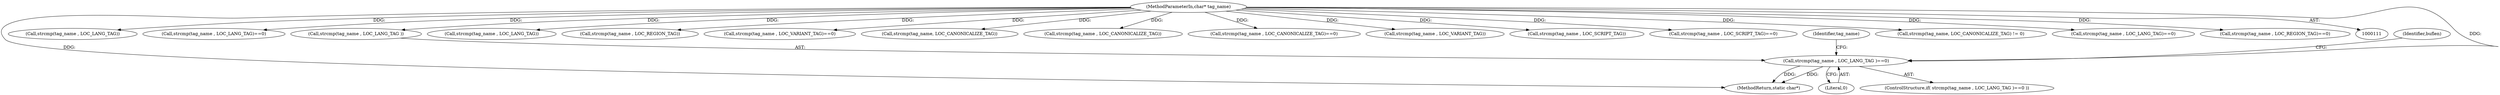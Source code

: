 digraph "0_php-src_97eff7eb57fc2320c267a949cffd622c38712484?w=1_22@API" {
"1000261" [label="(Call,strcmp(tag_name , LOC_LANG_TAG )==0)"];
"1000113" [label="(MethodParameterIn,char* tag_name)"];
"1000164" [label="(Call,strcmp(tag_name , LOC_LANG_TAG))"];
"1000163" [label="(Call,strcmp(tag_name , LOC_LANG_TAG)==0)"];
"1000261" [label="(Call,strcmp(tag_name , LOC_LANG_TAG )==0)"];
"1000389" [label="(MethodReturn,static char*)"];
"1000183" [label="(Call,strcmp(tag_name , LOC_LANG_TAG))"];
"1000265" [label="(Literal,0)"];
"1000277" [label="(Call,strcmp(tag_name , LOC_REGION_TAG))"];
"1000291" [label="(Call,strcmp(tag_name , LOC_VARIANT_TAG)==0)"];
"1000260" [label="(ControlStructure,if( strcmp(tag_name , LOC_LANG_TAG )==0 ))"];
"1000147" [label="(Call,strcmp(tag_name, LOC_CANONICALIZE_TAG))"];
"1000307" [label="(Call,strcmp(tag_name , LOC_CANONICALIZE_TAG))"];
"1000306" [label="(Call,strcmp(tag_name , LOC_CANONICALIZE_TAG)==0)"];
"1000292" [label="(Call,strcmp(tag_name , LOC_VARIANT_TAG))"];
"1000278" [label="(Identifier,tag_name)"];
"1000268" [label="(Identifier,buflen)"];
"1000247" [label="(Call,strcmp(tag_name , LOC_SCRIPT_TAG))"];
"1000246" [label="(Call,strcmp(tag_name , LOC_SCRIPT_TAG)==0)"];
"1000262" [label="(Call,strcmp(tag_name , LOC_LANG_TAG ))"];
"1000146" [label="(Call,strcmp(tag_name, LOC_CANONICALIZE_TAG) != 0)"];
"1000113" [label="(MethodParameterIn,char* tag_name)"];
"1000182" [label="(Call,strcmp(tag_name , LOC_LANG_TAG)==0)"];
"1000276" [label="(Call,strcmp(tag_name , LOC_REGION_TAG)==0)"];
"1000261" -> "1000260"  [label="AST: "];
"1000261" -> "1000265"  [label="CFG: "];
"1000262" -> "1000261"  [label="AST: "];
"1000265" -> "1000261"  [label="AST: "];
"1000268" -> "1000261"  [label="CFG: "];
"1000278" -> "1000261"  [label="CFG: "];
"1000261" -> "1000389"  [label="DDG: "];
"1000261" -> "1000389"  [label="DDG: "];
"1000113" -> "1000261"  [label="DDG: "];
"1000113" -> "1000111"  [label="AST: "];
"1000113" -> "1000389"  [label="DDG: "];
"1000113" -> "1000146"  [label="DDG: "];
"1000113" -> "1000147"  [label="DDG: "];
"1000113" -> "1000163"  [label="DDG: "];
"1000113" -> "1000164"  [label="DDG: "];
"1000113" -> "1000182"  [label="DDG: "];
"1000113" -> "1000183"  [label="DDG: "];
"1000113" -> "1000246"  [label="DDG: "];
"1000113" -> "1000247"  [label="DDG: "];
"1000113" -> "1000262"  [label="DDG: "];
"1000113" -> "1000276"  [label="DDG: "];
"1000113" -> "1000277"  [label="DDG: "];
"1000113" -> "1000291"  [label="DDG: "];
"1000113" -> "1000292"  [label="DDG: "];
"1000113" -> "1000306"  [label="DDG: "];
"1000113" -> "1000307"  [label="DDG: "];
}
